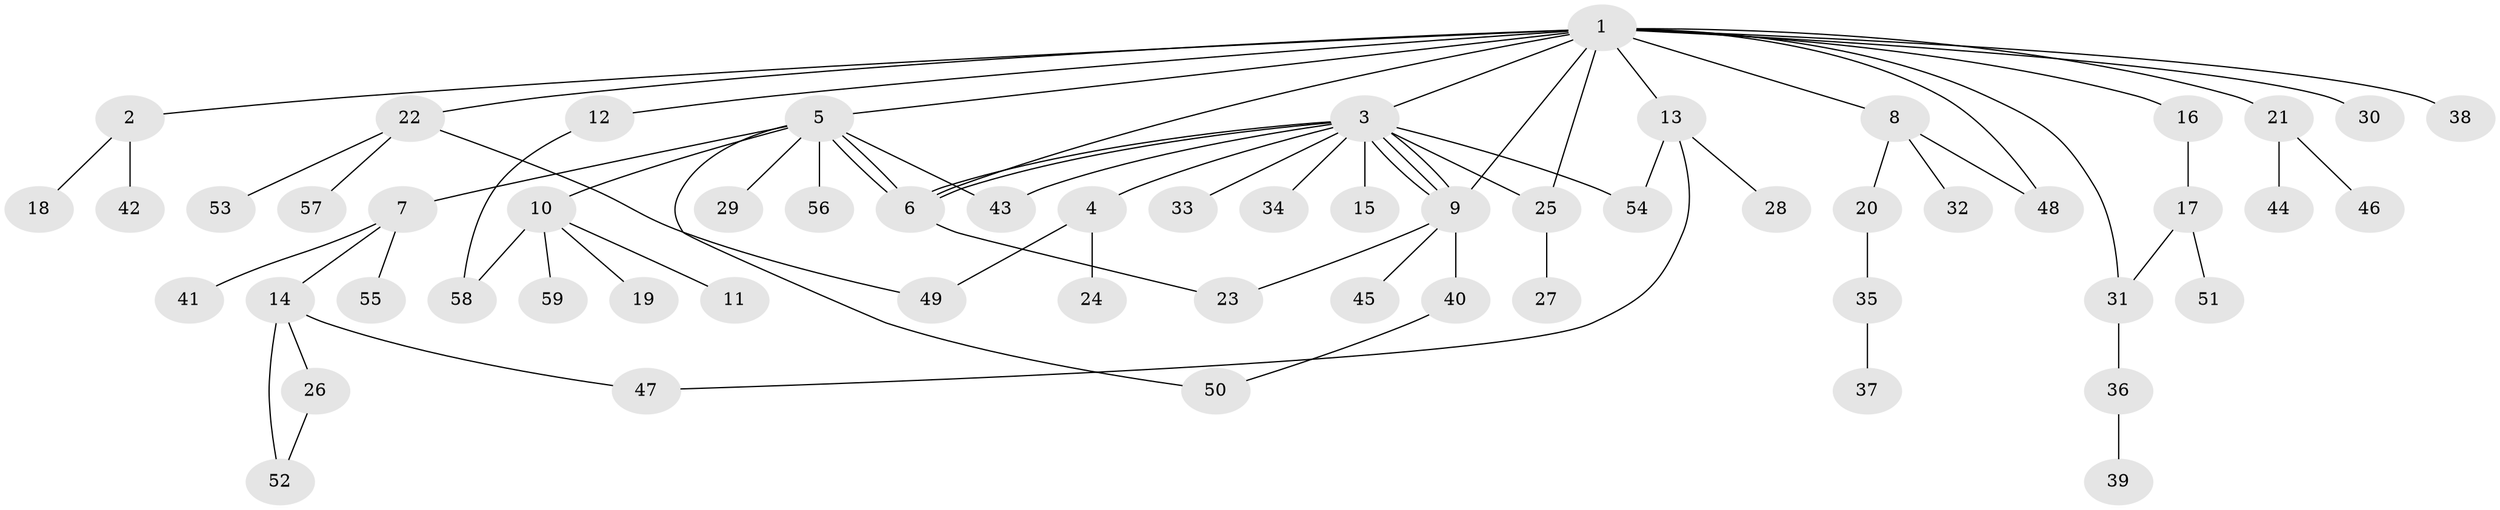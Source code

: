 // coarse degree distribution, {20: 0.024390243902439025, 2: 0.24390243902439024, 3: 0.17073170731707318, 8: 0.024390243902439025, 4: 0.07317073170731707, 1: 0.4634146341463415}
// Generated by graph-tools (version 1.1) at 2025/41/03/06/25 10:41:51]
// undirected, 59 vertices, 76 edges
graph export_dot {
graph [start="1"]
  node [color=gray90,style=filled];
  1;
  2;
  3;
  4;
  5;
  6;
  7;
  8;
  9;
  10;
  11;
  12;
  13;
  14;
  15;
  16;
  17;
  18;
  19;
  20;
  21;
  22;
  23;
  24;
  25;
  26;
  27;
  28;
  29;
  30;
  31;
  32;
  33;
  34;
  35;
  36;
  37;
  38;
  39;
  40;
  41;
  42;
  43;
  44;
  45;
  46;
  47;
  48;
  49;
  50;
  51;
  52;
  53;
  54;
  55;
  56;
  57;
  58;
  59;
  1 -- 2;
  1 -- 3;
  1 -- 5;
  1 -- 6;
  1 -- 8;
  1 -- 9;
  1 -- 12;
  1 -- 13;
  1 -- 16;
  1 -- 21;
  1 -- 22;
  1 -- 25;
  1 -- 30;
  1 -- 31;
  1 -- 38;
  1 -- 48;
  2 -- 18;
  2 -- 42;
  3 -- 4;
  3 -- 6;
  3 -- 6;
  3 -- 9;
  3 -- 9;
  3 -- 9;
  3 -- 15;
  3 -- 25;
  3 -- 33;
  3 -- 34;
  3 -- 43;
  3 -- 54;
  4 -- 24;
  4 -- 49;
  5 -- 6;
  5 -- 6;
  5 -- 7;
  5 -- 10;
  5 -- 29;
  5 -- 43;
  5 -- 50;
  5 -- 56;
  6 -- 23;
  7 -- 14;
  7 -- 41;
  7 -- 55;
  8 -- 20;
  8 -- 32;
  8 -- 48;
  9 -- 23;
  9 -- 40;
  9 -- 45;
  10 -- 11;
  10 -- 19;
  10 -- 58;
  10 -- 59;
  12 -- 58;
  13 -- 28;
  13 -- 47;
  13 -- 54;
  14 -- 26;
  14 -- 47;
  14 -- 52;
  16 -- 17;
  17 -- 31;
  17 -- 51;
  20 -- 35;
  21 -- 44;
  21 -- 46;
  22 -- 49;
  22 -- 53;
  22 -- 57;
  25 -- 27;
  26 -- 52;
  31 -- 36;
  35 -- 37;
  36 -- 39;
  40 -- 50;
}
